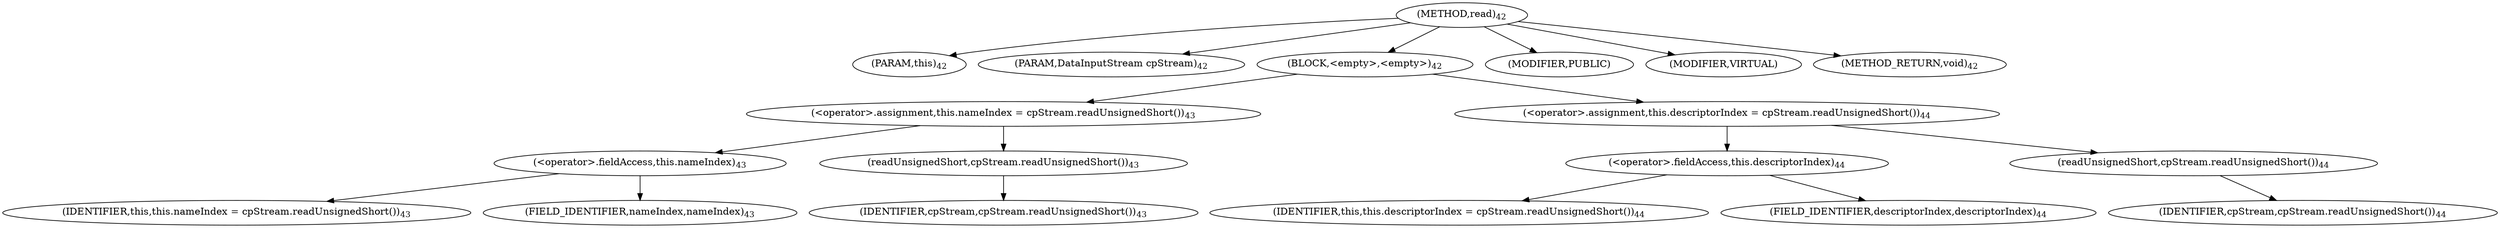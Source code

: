 digraph "read" {  
"22" [label = <(METHOD,read)<SUB>42</SUB>> ]
"23" [label = <(PARAM,this)<SUB>42</SUB>> ]
"24" [label = <(PARAM,DataInputStream cpStream)<SUB>42</SUB>> ]
"25" [label = <(BLOCK,&lt;empty&gt;,&lt;empty&gt;)<SUB>42</SUB>> ]
"26" [label = <(&lt;operator&gt;.assignment,this.nameIndex = cpStream.readUnsignedShort())<SUB>43</SUB>> ]
"27" [label = <(&lt;operator&gt;.fieldAccess,this.nameIndex)<SUB>43</SUB>> ]
"28" [label = <(IDENTIFIER,this,this.nameIndex = cpStream.readUnsignedShort())<SUB>43</SUB>> ]
"29" [label = <(FIELD_IDENTIFIER,nameIndex,nameIndex)<SUB>43</SUB>> ]
"30" [label = <(readUnsignedShort,cpStream.readUnsignedShort())<SUB>43</SUB>> ]
"31" [label = <(IDENTIFIER,cpStream,cpStream.readUnsignedShort())<SUB>43</SUB>> ]
"32" [label = <(&lt;operator&gt;.assignment,this.descriptorIndex = cpStream.readUnsignedShort())<SUB>44</SUB>> ]
"33" [label = <(&lt;operator&gt;.fieldAccess,this.descriptorIndex)<SUB>44</SUB>> ]
"34" [label = <(IDENTIFIER,this,this.descriptorIndex = cpStream.readUnsignedShort())<SUB>44</SUB>> ]
"35" [label = <(FIELD_IDENTIFIER,descriptorIndex,descriptorIndex)<SUB>44</SUB>> ]
"36" [label = <(readUnsignedShort,cpStream.readUnsignedShort())<SUB>44</SUB>> ]
"37" [label = <(IDENTIFIER,cpStream,cpStream.readUnsignedShort())<SUB>44</SUB>> ]
"38" [label = <(MODIFIER,PUBLIC)> ]
"39" [label = <(MODIFIER,VIRTUAL)> ]
"40" [label = <(METHOD_RETURN,void)<SUB>42</SUB>> ]
  "22" -> "23" 
  "22" -> "24" 
  "22" -> "25" 
  "22" -> "38" 
  "22" -> "39" 
  "22" -> "40" 
  "25" -> "26" 
  "25" -> "32" 
  "26" -> "27" 
  "26" -> "30" 
  "27" -> "28" 
  "27" -> "29" 
  "30" -> "31" 
  "32" -> "33" 
  "32" -> "36" 
  "33" -> "34" 
  "33" -> "35" 
  "36" -> "37" 
}
